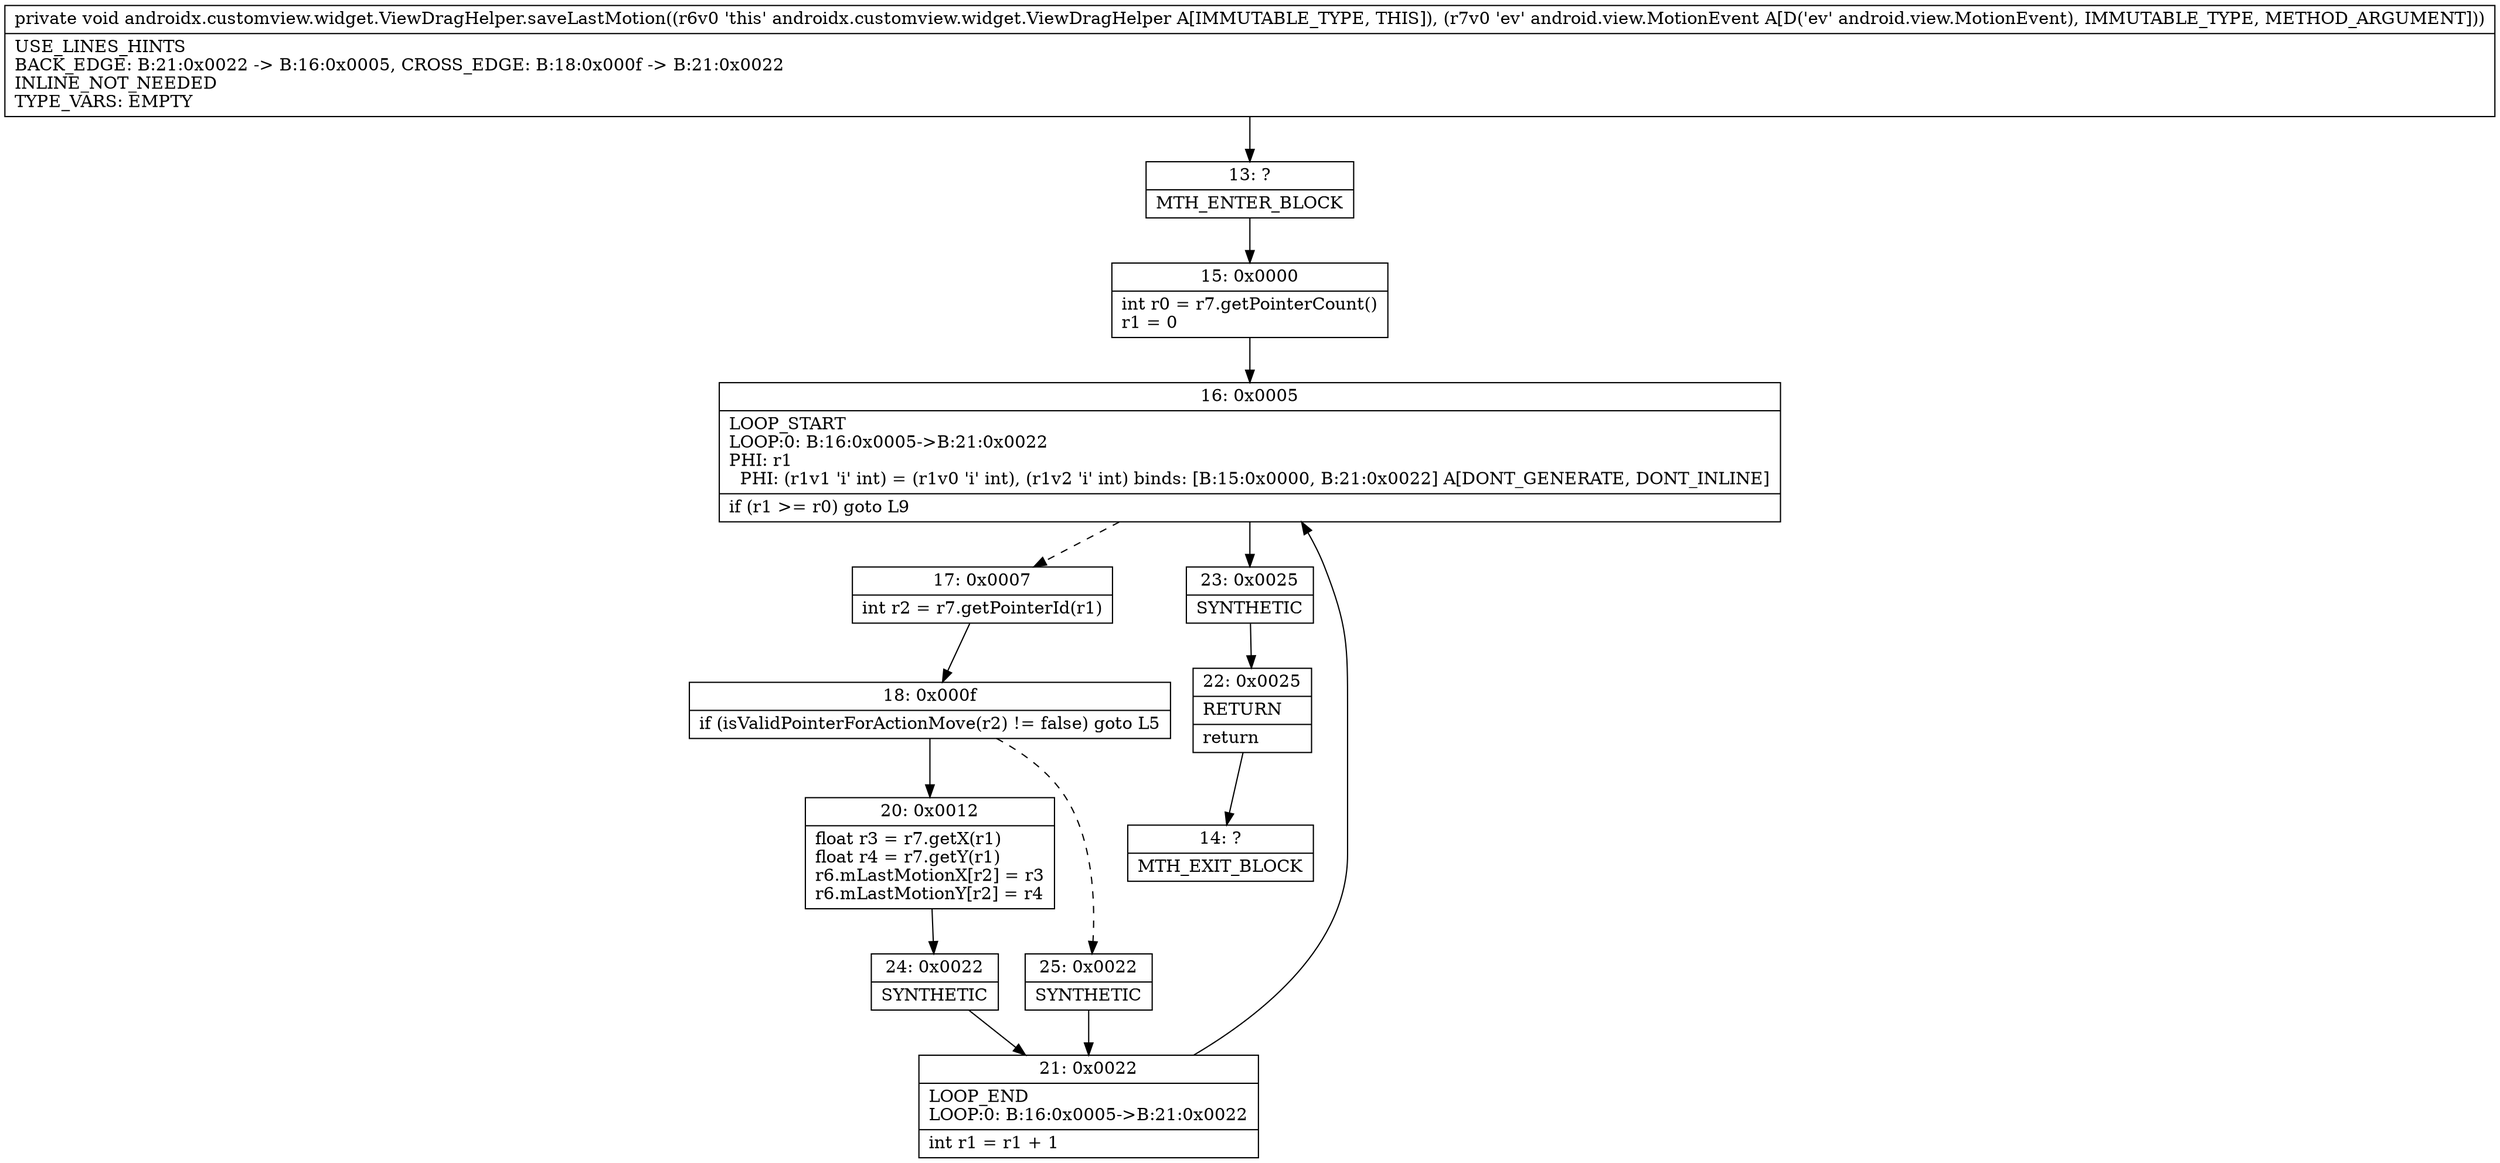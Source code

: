 digraph "CFG forandroidx.customview.widget.ViewDragHelper.saveLastMotion(Landroid\/view\/MotionEvent;)V" {
Node_13 [shape=record,label="{13\:\ ?|MTH_ENTER_BLOCK\l}"];
Node_15 [shape=record,label="{15\:\ 0x0000|int r0 = r7.getPointerCount()\lr1 = 0\l}"];
Node_16 [shape=record,label="{16\:\ 0x0005|LOOP_START\lLOOP:0: B:16:0x0005\-\>B:21:0x0022\lPHI: r1 \l  PHI: (r1v1 'i' int) = (r1v0 'i' int), (r1v2 'i' int) binds: [B:15:0x0000, B:21:0x0022] A[DONT_GENERATE, DONT_INLINE]\l|if (r1 \>= r0) goto L9\l}"];
Node_17 [shape=record,label="{17\:\ 0x0007|int r2 = r7.getPointerId(r1)\l}"];
Node_18 [shape=record,label="{18\:\ 0x000f|if (isValidPointerForActionMove(r2) != false) goto L5\l}"];
Node_20 [shape=record,label="{20\:\ 0x0012|float r3 = r7.getX(r1)\lfloat r4 = r7.getY(r1)\lr6.mLastMotionX[r2] = r3\lr6.mLastMotionY[r2] = r4\l}"];
Node_24 [shape=record,label="{24\:\ 0x0022|SYNTHETIC\l}"];
Node_21 [shape=record,label="{21\:\ 0x0022|LOOP_END\lLOOP:0: B:16:0x0005\-\>B:21:0x0022\l|int r1 = r1 + 1\l}"];
Node_25 [shape=record,label="{25\:\ 0x0022|SYNTHETIC\l}"];
Node_23 [shape=record,label="{23\:\ 0x0025|SYNTHETIC\l}"];
Node_22 [shape=record,label="{22\:\ 0x0025|RETURN\l|return\l}"];
Node_14 [shape=record,label="{14\:\ ?|MTH_EXIT_BLOCK\l}"];
MethodNode[shape=record,label="{private void androidx.customview.widget.ViewDragHelper.saveLastMotion((r6v0 'this' androidx.customview.widget.ViewDragHelper A[IMMUTABLE_TYPE, THIS]), (r7v0 'ev' android.view.MotionEvent A[D('ev' android.view.MotionEvent), IMMUTABLE_TYPE, METHOD_ARGUMENT]))  | USE_LINES_HINTS\lBACK_EDGE: B:21:0x0022 \-\> B:16:0x0005, CROSS_EDGE: B:18:0x000f \-\> B:21:0x0022\lINLINE_NOT_NEEDED\lTYPE_VARS: EMPTY\l}"];
MethodNode -> Node_13;Node_13 -> Node_15;
Node_15 -> Node_16;
Node_16 -> Node_17[style=dashed];
Node_16 -> Node_23;
Node_17 -> Node_18;
Node_18 -> Node_20;
Node_18 -> Node_25[style=dashed];
Node_20 -> Node_24;
Node_24 -> Node_21;
Node_21 -> Node_16;
Node_25 -> Node_21;
Node_23 -> Node_22;
Node_22 -> Node_14;
}

